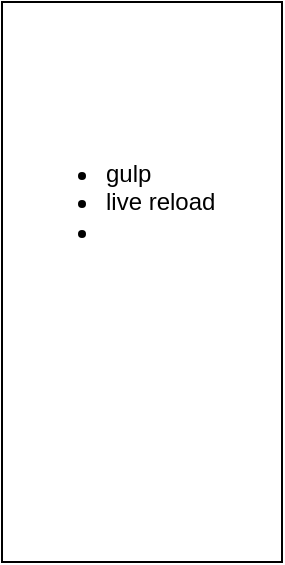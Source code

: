 <mxfile version="13.8.0" type="github">
  <diagram id="_poDrzYG-paUzscpQl_j" name="Page-1">
    <mxGraphModel dx="1422" dy="743" grid="1" gridSize="10" guides="1" tooltips="1" connect="1" arrows="1" fold="1" page="1" pageScale="1" pageWidth="827" pageHeight="1169" math="0" shadow="0">
      <root>
        <mxCell id="0" />
        <mxCell id="1" parent="0" />
        <mxCell id="1UEGQKNPIl2mFbHGZkAJ-1" value="" style="rounded=0;whiteSpace=wrap;html=1;" vertex="1" parent="1">
          <mxGeometry x="60" y="70" width="140" height="280" as="geometry" />
        </mxCell>
        <mxCell id="1UEGQKNPIl2mFbHGZkAJ-2" value="&lt;ul&gt;&lt;li&gt;gulp&lt;/li&gt;&lt;li&gt;&lt;span&gt;live reload&lt;/span&gt;&lt;br&gt;&lt;/li&gt;&lt;li&gt;&lt;span&gt;&lt;br&gt;&lt;/span&gt;&lt;/li&gt;&lt;/ul&gt;" style="text;strokeColor=none;fillColor=none;html=1;whiteSpace=wrap;verticalAlign=middle;overflow=hidden;" vertex="1" parent="1">
          <mxGeometry x="70" y="70" width="120" height="200" as="geometry" />
        </mxCell>
      </root>
    </mxGraphModel>
  </diagram>
</mxfile>
